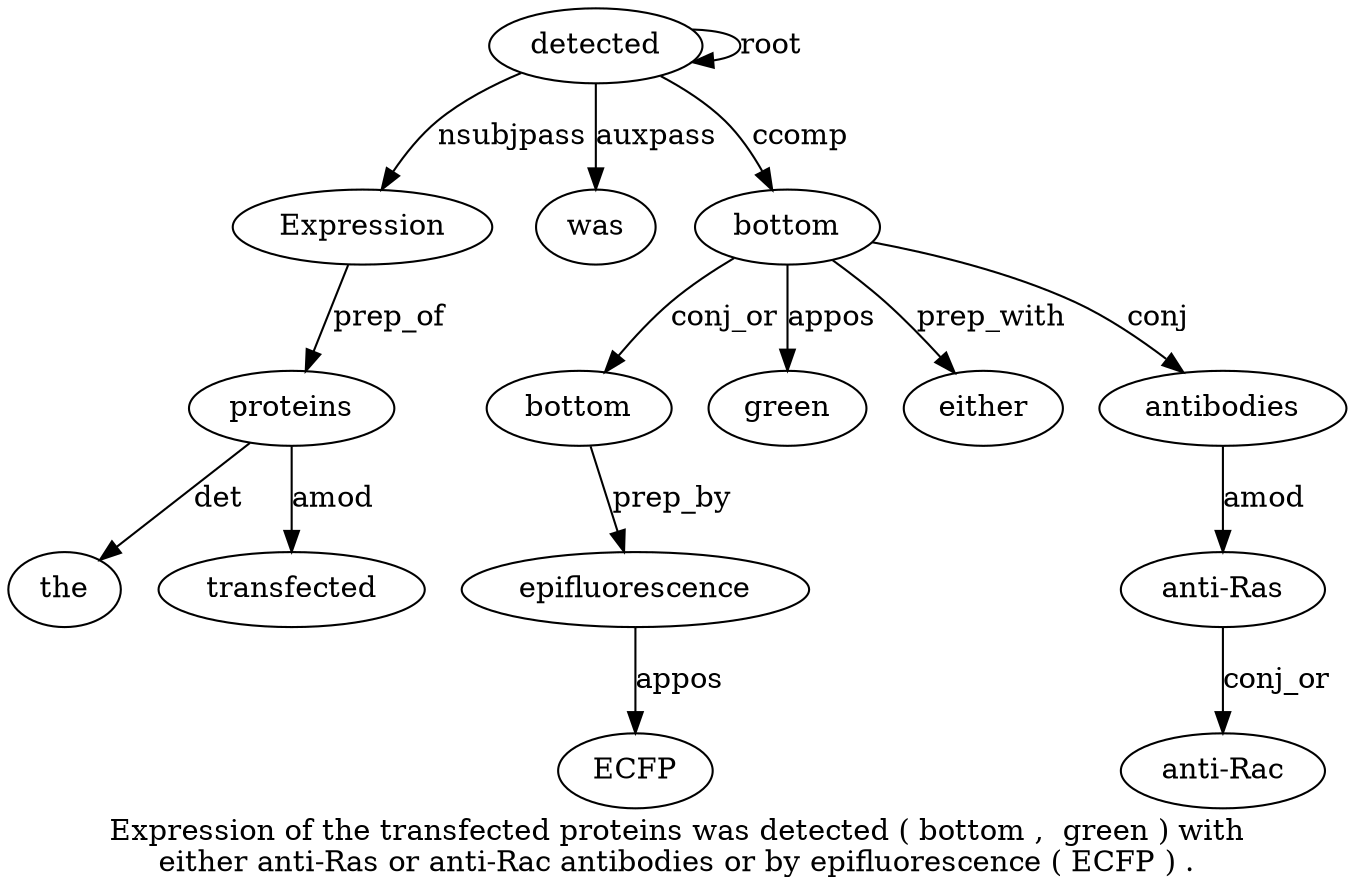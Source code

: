 digraph "Expression of the transfected proteins was detected ( bottom ,  green ) with either anti-Ras or anti-Rac antibodies or by epifluorescence ( ECFP ) ." {
label="Expression of the transfected proteins was detected ( bottom ,  green ) with
either anti-Ras or anti-Rac antibodies or by epifluorescence ( ECFP ) .";
detected7 [style=filled, fillcolor=white, label=detected];
Expression1 [style=filled, fillcolor=white, label=Expression];
detected7 -> Expression1  [label=nsubjpass];
proteins5 [style=filled, fillcolor=white, label=proteins];
the3 [style=filled, fillcolor=white, label=the];
proteins5 -> the3  [label=det];
transfected4 [style=filled, fillcolor=white, label=transfected];
proteins5 -> transfected4  [label=amod];
Expression1 -> proteins5  [label=prep_of];
was6 [style=filled, fillcolor=white, label=was];
detected7 -> was6  [label=auxpass];
detected7 -> detected7  [label=root];
bottom9 [style=filled, fillcolor=white, label=bottom];
detected7 -> bottom9  [label=ccomp];
"bottom9'" [style=filled, fillcolor=white, label=bottom];
bottom9 -> "bottom9'"  [label=conj_or];
green11 [style=filled, fillcolor=white, label=green];
bottom9 -> green11  [label=appos];
either14 [style=filled, fillcolor=white, label=either];
bottom9 -> either14  [label=prep_with];
antibodies18 [style=filled, fillcolor=white, label=antibodies];
"anti-Ras15" [style=filled, fillcolor=white, label="anti-Ras"];
antibodies18 -> "anti-Ras15"  [label=amod];
"anti-Rac17" [style=filled, fillcolor=white, label="anti-Rac"];
"anti-Ras15" -> "anti-Rac17"  [label=conj_or];
bottom9 -> antibodies18  [label=conj];
epifluorescence21 [style=filled, fillcolor=white, label=epifluorescence];
"bottom9'" -> epifluorescence21  [label=prep_by];
ECFP23 [style=filled, fillcolor=white, label=ECFP];
epifluorescence21 -> ECFP23  [label=appos];
}
